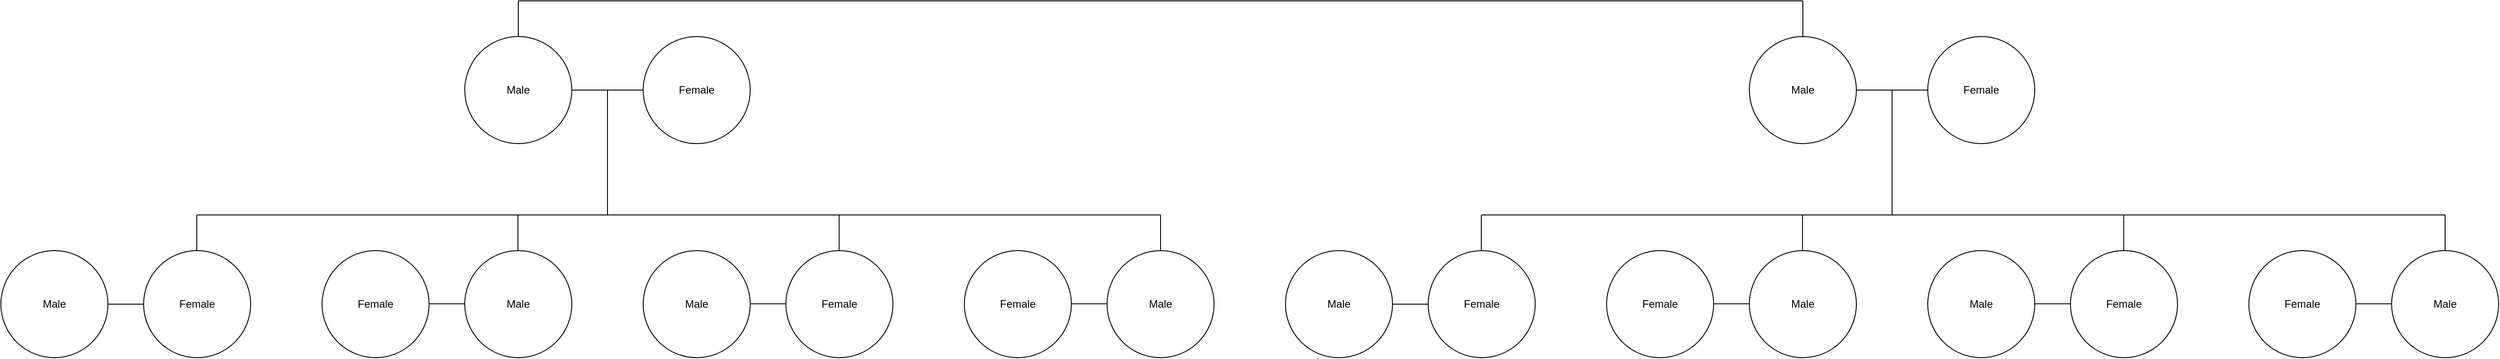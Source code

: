<mxfile version="26.1.1">
  <diagram name="Page-1" id="BC0-3vWRWkZNQQW_WffX">
    <mxGraphModel dx="3470" dy="922" grid="1" gridSize="10" guides="1" tooltips="1" connect="1" arrows="1" fold="1" page="0" pageScale="1" pageWidth="850" pageHeight="1100" math="0" shadow="0">
      <root>
        <mxCell id="0" />
        <mxCell id="1" parent="0" />
        <mxCell id="hPd7pWXpVeVF4-XowLYw-2" value="Male" style="ellipse;whiteSpace=wrap;html=1;align=center;" vertex="1" parent="1">
          <mxGeometry x="240" y="80" width="120" height="120" as="geometry" />
        </mxCell>
        <mxCell id="hPd7pWXpVeVF4-XowLYw-3" value="Male" style="ellipse;whiteSpace=wrap;html=1;align=center;" vertex="1" parent="1">
          <mxGeometry x="-280" y="320" width="120" height="120" as="geometry" />
        </mxCell>
        <mxCell id="hPd7pWXpVeVF4-XowLYw-9" value="Female" style="ellipse;whiteSpace=wrap;html=1;align=center;" vertex="1" parent="1">
          <mxGeometry x="440" y="80" width="120" height="120" as="geometry" />
        </mxCell>
        <mxCell id="hPd7pWXpVeVF4-XowLYw-10" value="" style="endArrow=none;html=1;rounded=0;exitX=1;exitY=0.5;exitDx=0;exitDy=0;entryX=0;entryY=0.5;entryDx=0;entryDy=0;" edge="1" parent="1" source="hPd7pWXpVeVF4-XowLYw-2" target="hPd7pWXpVeVF4-XowLYw-9">
          <mxGeometry relative="1" as="geometry">
            <mxPoint x="370" y="150" as="sourcePoint" />
            <mxPoint x="430" y="150" as="targetPoint" />
          </mxGeometry>
        </mxCell>
        <mxCell id="hPd7pWXpVeVF4-XowLYw-11" value="" style="endArrow=none;html=1;rounded=0;" edge="1" parent="1">
          <mxGeometry relative="1" as="geometry">
            <mxPoint x="400" y="280" as="sourcePoint" />
            <mxPoint x="400" y="140" as="targetPoint" />
          </mxGeometry>
        </mxCell>
        <mxCell id="hPd7pWXpVeVF4-XowLYw-12" value="" style="endArrow=none;html=1;rounded=0;" edge="1" parent="1">
          <mxGeometry relative="1" as="geometry">
            <mxPoint x="-60" y="280" as="sourcePoint" />
            <mxPoint x="1020" y="280" as="targetPoint" />
          </mxGeometry>
        </mxCell>
        <mxCell id="hPd7pWXpVeVF4-XowLYw-13" value="Female" style="ellipse;whiteSpace=wrap;html=1;align=center;" vertex="1" parent="1">
          <mxGeometry x="80" y="320" width="120" height="120" as="geometry" />
        </mxCell>
        <mxCell id="hPd7pWXpVeVF4-XowLYw-14" value="Male" style="ellipse;whiteSpace=wrap;html=1;align=center;" vertex="1" parent="1">
          <mxGeometry x="240" y="320" width="120" height="120" as="geometry" />
        </mxCell>
        <mxCell id="hPd7pWXpVeVF4-XowLYw-16" value="Female" style="ellipse;whiteSpace=wrap;html=1;align=center;" vertex="1" parent="1">
          <mxGeometry x="-120" y="320" width="120" height="120" as="geometry" />
        </mxCell>
        <mxCell id="hPd7pWXpVeVF4-XowLYw-17" value="Male" style="ellipse;whiteSpace=wrap;html=1;align=center;" vertex="1" parent="1">
          <mxGeometry x="440" y="320" width="120" height="120" as="geometry" />
        </mxCell>
        <mxCell id="hPd7pWXpVeVF4-XowLYw-18" value="Female" style="ellipse;whiteSpace=wrap;html=1;align=center;" vertex="1" parent="1">
          <mxGeometry x="600" y="320" width="120" height="120" as="geometry" />
        </mxCell>
        <mxCell id="hPd7pWXpVeVF4-XowLYw-19" value="Female" style="ellipse;whiteSpace=wrap;html=1;align=center;" vertex="1" parent="1">
          <mxGeometry x="800" y="320" width="120" height="120" as="geometry" />
        </mxCell>
        <mxCell id="hPd7pWXpVeVF4-XowLYw-20" value="Male" style="ellipse;whiteSpace=wrap;html=1;align=center;" vertex="1" parent="1">
          <mxGeometry x="960" y="320" width="120" height="120" as="geometry" />
        </mxCell>
        <mxCell id="hPd7pWXpVeVF4-XowLYw-21" value="" style="endArrow=none;html=1;rounded=0;exitX=0.5;exitY=0;exitDx=0;exitDy=0;" edge="1" parent="1" source="hPd7pWXpVeVF4-XowLYw-20">
          <mxGeometry width="50" height="50" relative="1" as="geometry">
            <mxPoint x="990" y="350" as="sourcePoint" />
            <mxPoint x="1020" y="280" as="targetPoint" />
          </mxGeometry>
        </mxCell>
        <mxCell id="hPd7pWXpVeVF4-XowLYw-22" value="" style="endArrow=none;html=1;rounded=0;exitX=0.5;exitY=0;exitDx=0;exitDy=0;" edge="1" parent="1">
          <mxGeometry width="50" height="50" relative="1" as="geometry">
            <mxPoint x="659.7" y="320" as="sourcePoint" />
            <mxPoint x="659.7" y="280" as="targetPoint" />
          </mxGeometry>
        </mxCell>
        <mxCell id="hPd7pWXpVeVF4-XowLYw-23" value="" style="endArrow=none;html=1;rounded=0;exitX=0.5;exitY=0;exitDx=0;exitDy=0;" edge="1" parent="1">
          <mxGeometry width="50" height="50" relative="1" as="geometry">
            <mxPoint x="299.62" y="320" as="sourcePoint" />
            <mxPoint x="299.62" y="280" as="targetPoint" />
          </mxGeometry>
        </mxCell>
        <mxCell id="hPd7pWXpVeVF4-XowLYw-24" value="" style="endArrow=none;html=1;rounded=0;exitX=0.5;exitY=0;exitDx=0;exitDy=0;" edge="1" parent="1">
          <mxGeometry width="50" height="50" relative="1" as="geometry">
            <mxPoint x="-60.43" y="320" as="sourcePoint" />
            <mxPoint x="-60.43" y="280" as="targetPoint" />
          </mxGeometry>
        </mxCell>
        <mxCell id="hPd7pWXpVeVF4-XowLYw-25" value="" style="endArrow=none;html=1;rounded=0;exitX=1;exitY=0.5;exitDx=0;exitDy=0;entryX=0;entryY=0.5;entryDx=0;entryDy=0;" edge="1" parent="1" source="hPd7pWXpVeVF4-XowLYw-3" target="hPd7pWXpVeVF4-XowLYw-16">
          <mxGeometry width="50" height="50" relative="1" as="geometry">
            <mxPoint x="-150.0" y="340" as="sourcePoint" />
            <mxPoint x="-150.0" y="300" as="targetPoint" />
          </mxGeometry>
        </mxCell>
        <mxCell id="hPd7pWXpVeVF4-XowLYw-26" value="" style="endArrow=none;html=1;rounded=0;exitX=1;exitY=0.5;exitDx=0;exitDy=0;entryX=0;entryY=0.5;entryDx=0;entryDy=0;" edge="1" parent="1">
          <mxGeometry width="50" height="50" relative="1" as="geometry">
            <mxPoint x="200" y="379.63" as="sourcePoint" />
            <mxPoint x="240" y="379.63" as="targetPoint" />
          </mxGeometry>
        </mxCell>
        <mxCell id="hPd7pWXpVeVF4-XowLYw-27" value="" style="endArrow=none;html=1;rounded=0;exitX=1;exitY=0.5;exitDx=0;exitDy=0;entryX=0;entryY=0.5;entryDx=0;entryDy=0;" edge="1" parent="1">
          <mxGeometry width="50" height="50" relative="1" as="geometry">
            <mxPoint x="560" y="379.63" as="sourcePoint" />
            <mxPoint x="600" y="379.63" as="targetPoint" />
          </mxGeometry>
        </mxCell>
        <mxCell id="hPd7pWXpVeVF4-XowLYw-28" value="" style="endArrow=none;html=1;rounded=0;exitX=1;exitY=0.5;exitDx=0;exitDy=0;entryX=0;entryY=0.5;entryDx=0;entryDy=0;" edge="1" parent="1">
          <mxGeometry width="50" height="50" relative="1" as="geometry">
            <mxPoint x="920" y="379.63" as="sourcePoint" />
            <mxPoint x="960" y="379.63" as="targetPoint" />
          </mxGeometry>
        </mxCell>
        <mxCell id="hPd7pWXpVeVF4-XowLYw-29" value="Male" style="ellipse;whiteSpace=wrap;html=1;align=center;" vertex="1" parent="1">
          <mxGeometry x="-1200" y="80" width="120" height="120" as="geometry" />
        </mxCell>
        <mxCell id="hPd7pWXpVeVF4-XowLYw-30" value="Male" style="ellipse;whiteSpace=wrap;html=1;align=center;" vertex="1" parent="1">
          <mxGeometry x="-1720" y="320" width="120" height="120" as="geometry" />
        </mxCell>
        <mxCell id="hPd7pWXpVeVF4-XowLYw-31" value="Female" style="ellipse;whiteSpace=wrap;html=1;align=center;" vertex="1" parent="1">
          <mxGeometry x="-1000" y="80" width="120" height="120" as="geometry" />
        </mxCell>
        <mxCell id="hPd7pWXpVeVF4-XowLYw-32" value="" style="endArrow=none;html=1;rounded=0;exitX=1;exitY=0.5;exitDx=0;exitDy=0;entryX=0;entryY=0.5;entryDx=0;entryDy=0;" edge="1" parent="1" source="hPd7pWXpVeVF4-XowLYw-29" target="hPd7pWXpVeVF4-XowLYw-31">
          <mxGeometry relative="1" as="geometry">
            <mxPoint x="-1070" y="150" as="sourcePoint" />
            <mxPoint x="-1010" y="150" as="targetPoint" />
          </mxGeometry>
        </mxCell>
        <mxCell id="hPd7pWXpVeVF4-XowLYw-33" value="" style="endArrow=none;html=1;rounded=0;" edge="1" parent="1">
          <mxGeometry relative="1" as="geometry">
            <mxPoint x="-1040" y="280" as="sourcePoint" />
            <mxPoint x="-1040" y="140" as="targetPoint" />
          </mxGeometry>
        </mxCell>
        <mxCell id="hPd7pWXpVeVF4-XowLYw-34" value="" style="endArrow=none;html=1;rounded=0;" edge="1" parent="1">
          <mxGeometry relative="1" as="geometry">
            <mxPoint x="-1500" y="280" as="sourcePoint" />
            <mxPoint x="-420" y="280" as="targetPoint" />
          </mxGeometry>
        </mxCell>
        <mxCell id="hPd7pWXpVeVF4-XowLYw-35" value="Female" style="ellipse;whiteSpace=wrap;html=1;align=center;" vertex="1" parent="1">
          <mxGeometry x="-1360" y="320" width="120" height="120" as="geometry" />
        </mxCell>
        <mxCell id="hPd7pWXpVeVF4-XowLYw-36" value="Male" style="ellipse;whiteSpace=wrap;html=1;align=center;" vertex="1" parent="1">
          <mxGeometry x="-1200" y="320" width="120" height="120" as="geometry" />
        </mxCell>
        <mxCell id="hPd7pWXpVeVF4-XowLYw-37" value="Female" style="ellipse;whiteSpace=wrap;html=1;align=center;" vertex="1" parent="1">
          <mxGeometry x="-1560" y="320" width="120" height="120" as="geometry" />
        </mxCell>
        <mxCell id="hPd7pWXpVeVF4-XowLYw-38" value="Male" style="ellipse;whiteSpace=wrap;html=1;align=center;" vertex="1" parent="1">
          <mxGeometry x="-1000" y="320" width="120" height="120" as="geometry" />
        </mxCell>
        <mxCell id="hPd7pWXpVeVF4-XowLYw-39" value="Female" style="ellipse;whiteSpace=wrap;html=1;align=center;" vertex="1" parent="1">
          <mxGeometry x="-840" y="320" width="120" height="120" as="geometry" />
        </mxCell>
        <mxCell id="hPd7pWXpVeVF4-XowLYw-40" value="Female" style="ellipse;whiteSpace=wrap;html=1;align=center;" vertex="1" parent="1">
          <mxGeometry x="-640" y="320" width="120" height="120" as="geometry" />
        </mxCell>
        <mxCell id="hPd7pWXpVeVF4-XowLYw-41" value="Male" style="ellipse;whiteSpace=wrap;html=1;align=center;" vertex="1" parent="1">
          <mxGeometry x="-480" y="320" width="120" height="120" as="geometry" />
        </mxCell>
        <mxCell id="hPd7pWXpVeVF4-XowLYw-42" value="" style="endArrow=none;html=1;rounded=0;exitX=0.5;exitY=0;exitDx=0;exitDy=0;" edge="1" parent="1" source="hPd7pWXpVeVF4-XowLYw-41">
          <mxGeometry width="50" height="50" relative="1" as="geometry">
            <mxPoint x="-450" y="350" as="sourcePoint" />
            <mxPoint x="-420" y="280" as="targetPoint" />
          </mxGeometry>
        </mxCell>
        <mxCell id="hPd7pWXpVeVF4-XowLYw-43" value="" style="endArrow=none;html=1;rounded=0;exitX=0.5;exitY=0;exitDx=0;exitDy=0;" edge="1" parent="1">
          <mxGeometry width="50" height="50" relative="1" as="geometry">
            <mxPoint x="-780.3" y="320" as="sourcePoint" />
            <mxPoint x="-780.3" y="280" as="targetPoint" />
          </mxGeometry>
        </mxCell>
        <mxCell id="hPd7pWXpVeVF4-XowLYw-44" value="" style="endArrow=none;html=1;rounded=0;exitX=0.5;exitY=0;exitDx=0;exitDy=0;" edge="1" parent="1">
          <mxGeometry width="50" height="50" relative="1" as="geometry">
            <mxPoint x="-1140.38" y="320" as="sourcePoint" />
            <mxPoint x="-1140.38" y="280" as="targetPoint" />
          </mxGeometry>
        </mxCell>
        <mxCell id="hPd7pWXpVeVF4-XowLYw-45" value="" style="endArrow=none;html=1;rounded=0;exitX=0.5;exitY=0;exitDx=0;exitDy=0;" edge="1" parent="1">
          <mxGeometry width="50" height="50" relative="1" as="geometry">
            <mxPoint x="-1500.43" y="320" as="sourcePoint" />
            <mxPoint x="-1500.43" y="280" as="targetPoint" />
          </mxGeometry>
        </mxCell>
        <mxCell id="hPd7pWXpVeVF4-XowLYw-46" value="" style="endArrow=none;html=1;rounded=0;exitX=1;exitY=0.5;exitDx=0;exitDy=0;entryX=0;entryY=0.5;entryDx=0;entryDy=0;" edge="1" parent="1" source="hPd7pWXpVeVF4-XowLYw-30" target="hPd7pWXpVeVF4-XowLYw-37">
          <mxGeometry width="50" height="50" relative="1" as="geometry">
            <mxPoint x="-1590" y="340" as="sourcePoint" />
            <mxPoint x="-1590" y="300" as="targetPoint" />
          </mxGeometry>
        </mxCell>
        <mxCell id="hPd7pWXpVeVF4-XowLYw-47" value="" style="endArrow=none;html=1;rounded=0;exitX=1;exitY=0.5;exitDx=0;exitDy=0;entryX=0;entryY=0.5;entryDx=0;entryDy=0;" edge="1" parent="1">
          <mxGeometry width="50" height="50" relative="1" as="geometry">
            <mxPoint x="-1240" y="379.63" as="sourcePoint" />
            <mxPoint x="-1200" y="379.63" as="targetPoint" />
          </mxGeometry>
        </mxCell>
        <mxCell id="hPd7pWXpVeVF4-XowLYw-48" value="" style="endArrow=none;html=1;rounded=0;exitX=1;exitY=0.5;exitDx=0;exitDy=0;entryX=0;entryY=0.5;entryDx=0;entryDy=0;" edge="1" parent="1">
          <mxGeometry width="50" height="50" relative="1" as="geometry">
            <mxPoint x="-880" y="379.63" as="sourcePoint" />
            <mxPoint x="-840" y="379.63" as="targetPoint" />
          </mxGeometry>
        </mxCell>
        <mxCell id="hPd7pWXpVeVF4-XowLYw-49" value="" style="endArrow=none;html=1;rounded=0;exitX=1;exitY=0.5;exitDx=0;exitDy=0;entryX=0;entryY=0.5;entryDx=0;entryDy=0;" edge="1" parent="1">
          <mxGeometry width="50" height="50" relative="1" as="geometry">
            <mxPoint x="-520" y="379.63" as="sourcePoint" />
            <mxPoint x="-480" y="379.63" as="targetPoint" />
          </mxGeometry>
        </mxCell>
        <mxCell id="hPd7pWXpVeVF4-XowLYw-50" value="" style="endArrow=none;html=1;rounded=0;" edge="1" parent="1">
          <mxGeometry width="50" height="50" relative="1" as="geometry">
            <mxPoint x="-1140" y="40" as="sourcePoint" />
            <mxPoint x="300" y="40" as="targetPoint" />
          </mxGeometry>
        </mxCell>
        <mxCell id="hPd7pWXpVeVF4-XowLYw-51" value="" style="endArrow=none;html=1;rounded=0;exitX=0.5;exitY=0;exitDx=0;exitDy=0;" edge="1" parent="1" source="hPd7pWXpVeVF4-XowLYw-29">
          <mxGeometry width="50" height="50" relative="1" as="geometry">
            <mxPoint x="-1110" y="70" as="sourcePoint" />
            <mxPoint x="-1140" y="40" as="targetPoint" />
          </mxGeometry>
        </mxCell>
        <mxCell id="hPd7pWXpVeVF4-XowLYw-52" value="" style="endArrow=none;html=1;rounded=0;exitX=0.5;exitY=0;exitDx=0;exitDy=0;" edge="1" parent="1" source="hPd7pWXpVeVF4-XowLYw-2">
          <mxGeometry width="50" height="50" relative="1" as="geometry">
            <mxPoint x="290" y="120" as="sourcePoint" />
            <mxPoint x="300" y="40" as="targetPoint" />
          </mxGeometry>
        </mxCell>
      </root>
    </mxGraphModel>
  </diagram>
</mxfile>
